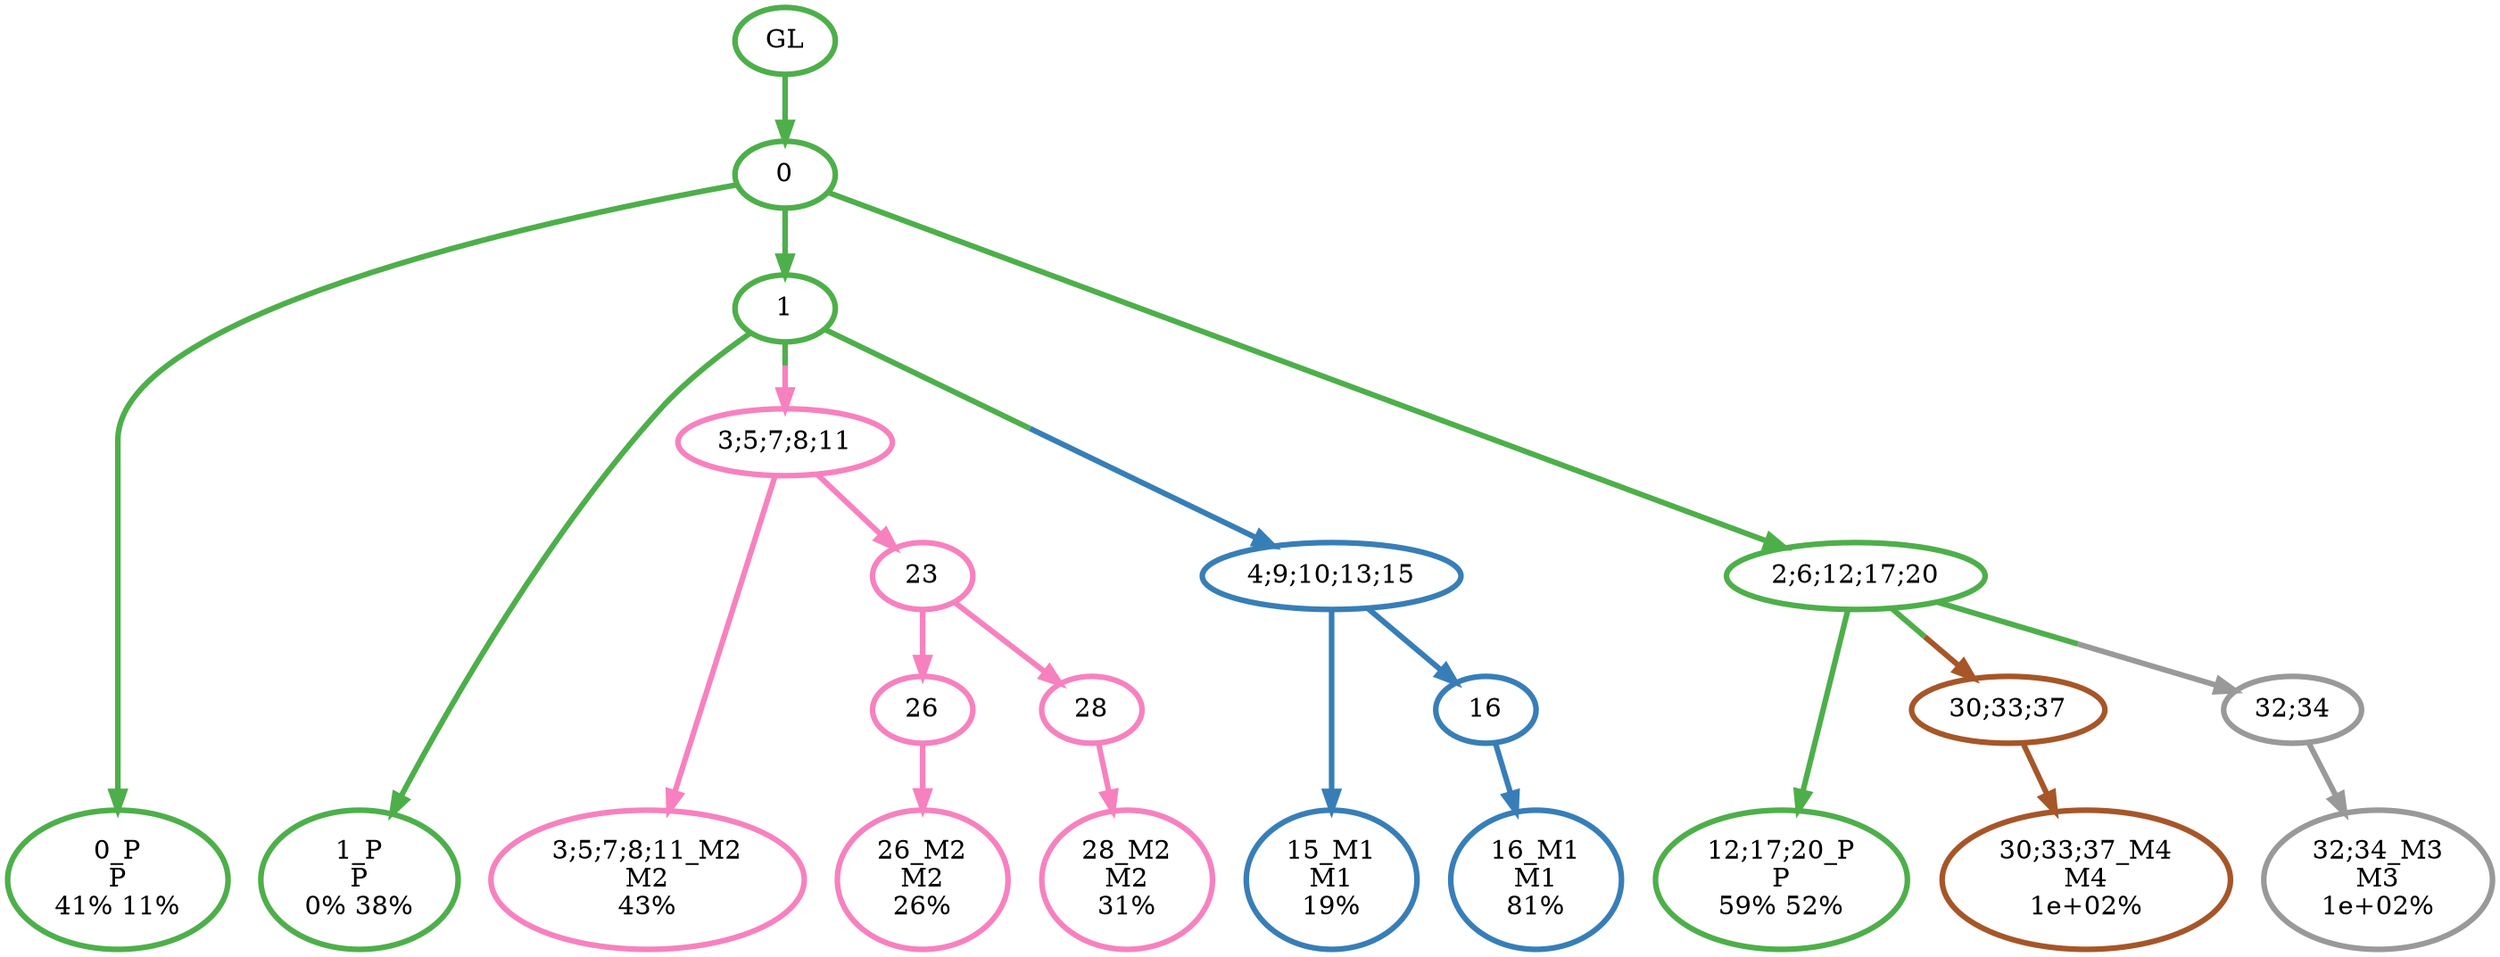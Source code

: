 digraph T {
	{
		rank=same
		19 [penwidth=3,colorscheme=set19,color=3,label="0_P\nP\n41% 11%"]
		17 [penwidth=3,colorscheme=set19,color=3,label="1_P\nP\n0% 38%"]
		15 [penwidth=3,colorscheme=set19,color=3,label="12;17;20_P\nP\n59% 52%"]
		14 [penwidth=3,colorscheme=set19,color=2,label="15_M1\nM1\n19%"]
		12 [penwidth=3,colorscheme=set19,color=2,label="16_M1\nM1\n81%"]
		11 [penwidth=3,colorscheme=set19,color=8,label="3;5;7;8;11_M2\nM2\n43%"]
		8 [penwidth=3,colorscheme=set19,color=8,label="26_M2\nM2\n26%"]
		6 [penwidth=3,colorscheme=set19,color=8,label="28_M2\nM2\n31%"]
		5 [penwidth=3,colorscheme=set19,color=9,label="32;34_M3\nM3\n1e+02%"]
		4 [penwidth=3,colorscheme=set19,color=7,label="30;33;37_M4\nM4\n1e+02%"]
	}
	21 [penwidth=3,colorscheme=set19,color=3,label="GL"]
	20 [penwidth=3,colorscheme=set19,color=3,label="0"]
	18 [penwidth=3,colorscheme=set19,color=3,label="1"]
	16 [penwidth=3,colorscheme=set19,color=3,label="2;6;12;17;20"]
	13 [penwidth=3,colorscheme=set19,color=2,label="16"]
	10 [penwidth=3,colorscheme=set19,color=8,label="23"]
	9 [penwidth=3,colorscheme=set19,color=8,label="26"]
	7 [penwidth=3,colorscheme=set19,color=8,label="28"]
	3 [penwidth=3,colorscheme=set19,color=7,label="30;33;37"]
	2 [penwidth=3,colorscheme=set19,color=9,label="32;34"]
	1 [penwidth=3,colorscheme=set19,color=8,label="3;5;7;8;11"]
	0 [penwidth=3,colorscheme=set19,color=2,label="4;9;10;13;15"]
	21 -> 20 [penwidth=3,colorscheme=set19,color=3]
	20 -> 19 [penwidth=3,colorscheme=set19,color=3]
	20 -> 18 [penwidth=3,colorscheme=set19,color=3]
	20 -> 16 [penwidth=3,colorscheme=set19,color=3]
	18 -> 17 [penwidth=3,colorscheme=set19,color=3]
	18 -> 1 [penwidth=3,colorscheme=set19,color="3;0.5:8"]
	18 -> 0 [penwidth=3,colorscheme=set19,color="3;0.5:2"]
	16 -> 15 [penwidth=3,colorscheme=set19,color=3]
	16 -> 3 [penwidth=3,colorscheme=set19,color="3;0.5:7"]
	16 -> 2 [penwidth=3,colorscheme=set19,color="3;0.5:9"]
	13 -> 12 [penwidth=3,colorscheme=set19,color=2]
	10 -> 9 [penwidth=3,colorscheme=set19,color=8]
	10 -> 7 [penwidth=3,colorscheme=set19,color=8]
	9 -> 8 [penwidth=3,colorscheme=set19,color=8]
	7 -> 6 [penwidth=3,colorscheme=set19,color=8]
	3 -> 4 [penwidth=3,colorscheme=set19,color=7]
	2 -> 5 [penwidth=3,colorscheme=set19,color=9]
	1 -> 11 [penwidth=3,colorscheme=set19,color=8]
	1 -> 10 [penwidth=3,colorscheme=set19,color=8]
	0 -> 14 [penwidth=3,colorscheme=set19,color=2]
	0 -> 13 [penwidth=3,colorscheme=set19,color=2]
}
